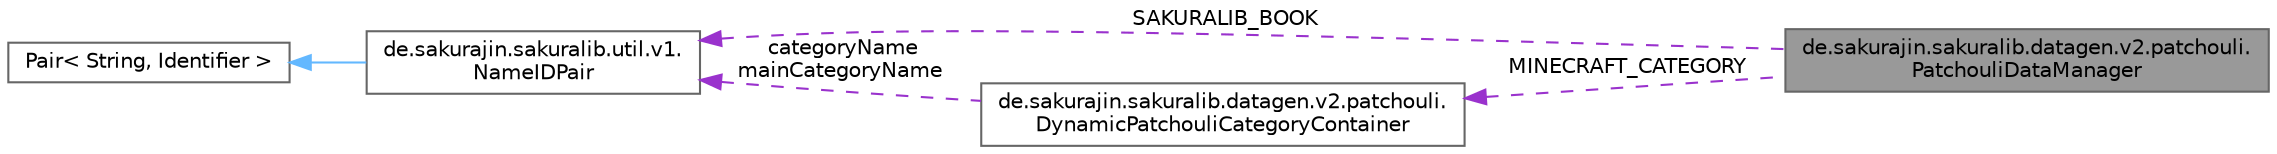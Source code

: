digraph "de.sakurajin.sakuralib.datagen.v2.patchouli.PatchouliDataManager"
{
 // LATEX_PDF_SIZE
  bgcolor="transparent";
  edge [fontname=Helvetica,fontsize=10,labelfontname=Helvetica,labelfontsize=10];
  node [fontname=Helvetica,fontsize=10,shape=box,height=0.2,width=0.4];
  rankdir="LR";
  Node1 [label="de.sakurajin.sakuralib.datagen.v2.patchouli.\lPatchouliDataManager",height=0.2,width=0.4,color="gray40", fillcolor="grey60", style="filled", fontcolor="black",tooltip="This is the main class to add dynamic patchouli data."];
  Node2 -> Node1 [dir="back",color="darkorchid3",style="dashed",label=" SAKURALIB_BOOK" ];
  Node2 [label="de.sakurajin.sakuralib.util.v1.\lNameIDPair",height=0.2,width=0.4,color="gray40", fillcolor="white", style="filled",URL="$classde_1_1sakurajin_1_1sakuralib_1_1util_1_1v1_1_1NameIDPair.html",tooltip="A pair the holds both the simple name and the identifier of a resource."];
  Node3 -> Node2 [dir="back",color="steelblue1",style="solid"];
  Node3 [label="Pair\< String, Identifier \>",height=0.2,width=0.4,color="gray40", fillcolor="white", style="filled",tooltip=" "];
  Node4 -> Node1 [dir="back",color="darkorchid3",style="dashed",label=" MINECRAFT_CATEGORY" ];
  Node4 [label="de.sakurajin.sakuralib.datagen.v2.patchouli.\lDynamicPatchouliCategoryContainer",height=0.2,width=0.4,color="gray40", fillcolor="white", style="filled",URL="$classde_1_1sakurajin_1_1sakuralib_1_1datagen_1_1v2_1_1patchouli_1_1DynamicPatchouliCategoryContainer.html",tooltip="This class contains all data of a dynamic patchouli category."];
  Node2 -> Node4 [dir="back",color="darkorchid3",style="dashed",label=" categoryName\nmainCategoryName" ];
}
